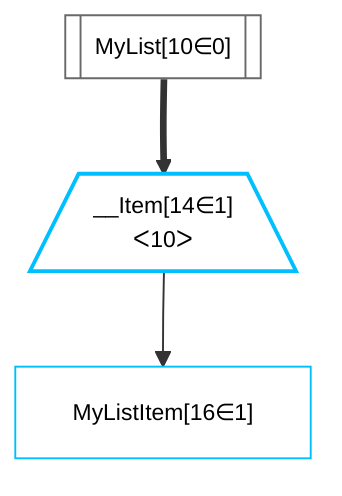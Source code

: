 %%{init: {'themeVariables': { 'fontSize': '12px'}}}%%
flowchart TD
  classDef plan fill:#fff,stroke-width:1px,color:#000
  classDef itemplan fill:#fff,stroke-width:2px,color:#000

  %% plan dependencies
  MyList[["MyList[10∈0]"]]:::plan
  __Item14[/"__Item[14∈1]<br />ᐸ10ᐳ"\]:::itemplan
  MyListItem["MyListItem[16∈1]"]:::plan
  MyList ==> __Item14
  __Item14 --> MyListItem

  %% buckets 
  classDef bucket0 stroke:#696969
  class MyList bucket0
  classDef bucket1 stroke:#00bfff
  class __Item14,MyListItem bucket1